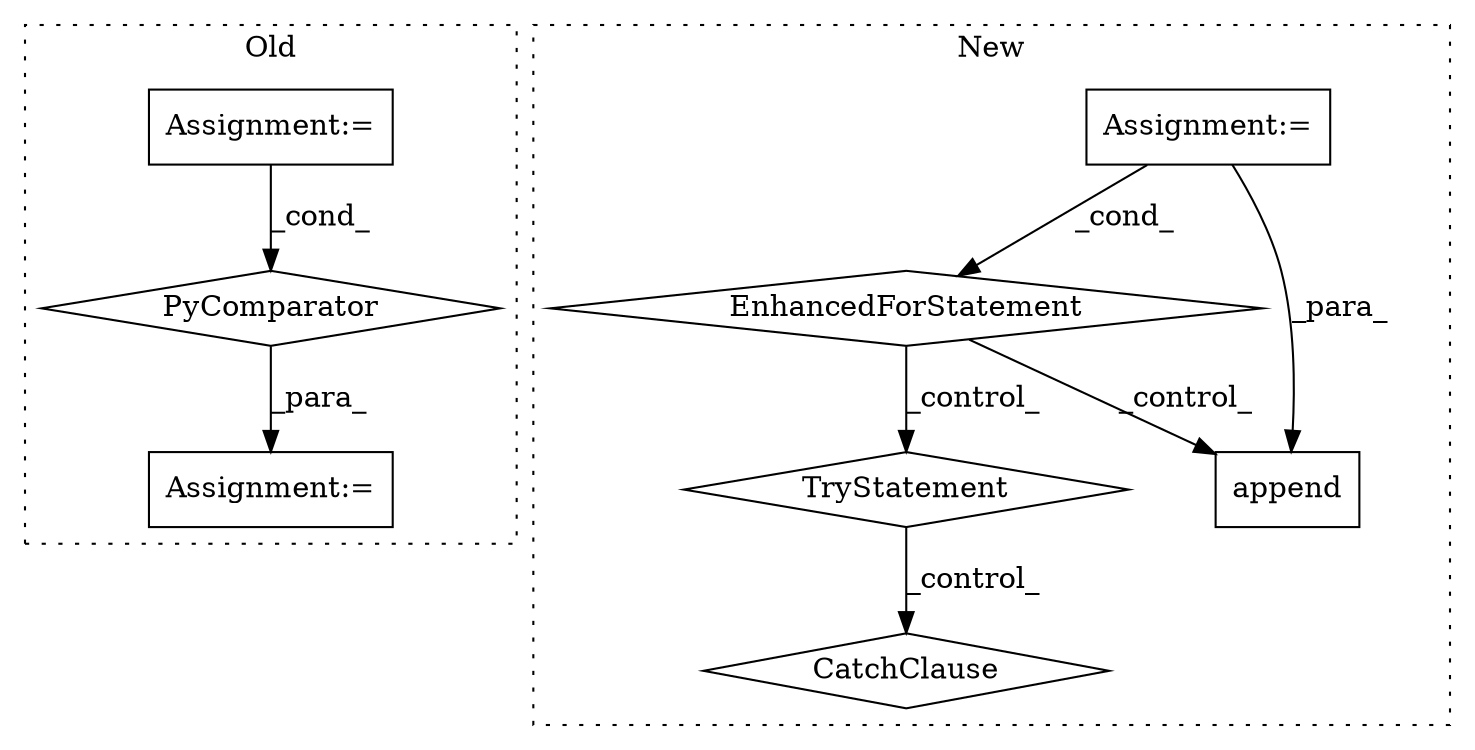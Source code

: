 digraph G {
subgraph cluster0 {
1 [label="PyComparator" a="113" s="10510" l="28" shape="diamond"];
3 [label="Assignment:=" a="7" s="10510" l="28" shape="box"];
6 [label="Assignment:=" a="7" s="10405" l="1" shape="box"];
label = "Old";
style="dotted";
}
subgraph cluster1 {
2 [label="CatchClause" a="12" s="10599,10640" l="15,2" shape="diamond"];
4 [label="TryStatement" a="54" s="10533" l="4" shape="diamond"];
5 [label="Assignment:=" a="7" s="10258,10335" l="57,2" shape="box"];
7 [label="EnhancedForStatement" a="70" s="10258,10335" l="57,2" shape="diamond"];
8 [label="append" a="32" s="10709,10739" l="7,1" shape="box"];
label = "New";
style="dotted";
}
1 -> 6 [label="_para_"];
3 -> 1 [label="_cond_"];
4 -> 2 [label="_control_"];
5 -> 8 [label="_para_"];
5 -> 7 [label="_cond_"];
7 -> 4 [label="_control_"];
7 -> 8 [label="_control_"];
}